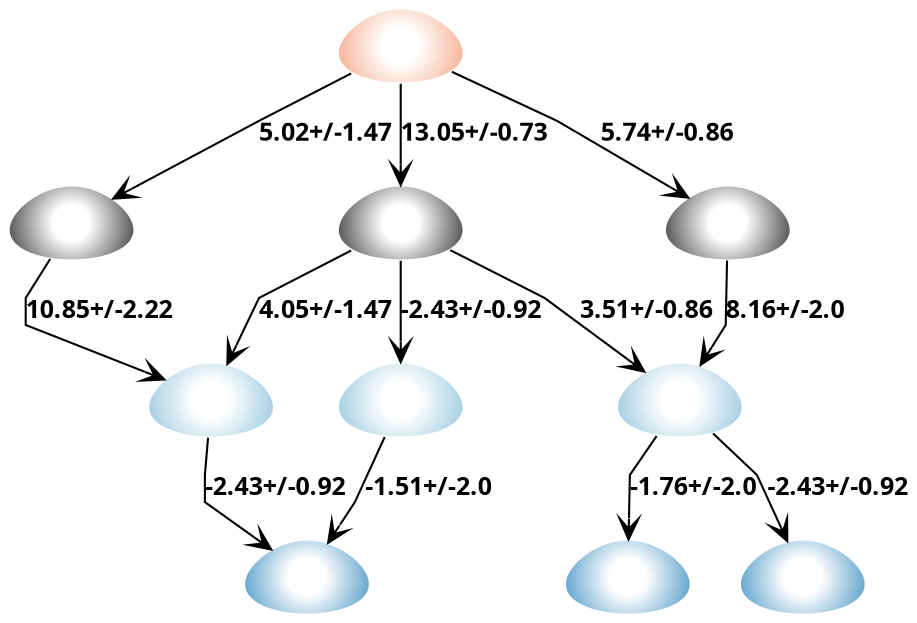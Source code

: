 strict digraph G {
	graph [bb="0,0,484.74,291",
		fontname="sans bold",
		splines=polyline
	];
	node [label="\N"];
	subgraph subgraph_0 {
		graph [label="Neutral charge",
			style=""
		];
		SM09_micro002		 [charge=0,
			color="#ffffff:#333333",
			fontcolor=black,
			fontname="sans bold",
			fontsize=12,
			height=0.5,
			image="Images\Microstates\SM09_micro002.svg",
			label="",
			labelloc=b,
			penwidth=1,
			pos="28.743,188",
			shape=egg,
			style=radial,
			width=0.79843];
		SM09_micro003		 [charge=0,
			color="#ffffff:#333333",
			fontcolor=black,
			fontname="sans bold",
			fontsize=12,
			height=0.5,
			image="Images\Microstates\SM09_micro003.svg",
			label="",
			labelloc=b,
			penwidth=1,
			pos="204.74,188",
			shape=egg,
			style=radial,
			width=0.79843];
		SM09_micro011		 [charge=0,
			color="#ffffff:#333333",
			fontcolor=black,
			fontname="sans bold",
			fontsize=12,
			height=0.5,
			image="Images\Microstates\SM09_micro011.svg",
			label="",
			labelloc=b,
			penwidth=1,
			pos="381.74,188",
			shape=egg,
			style=radial,
			width=0.79843];
	}
	subgraph subgraph_2 {
		graph [label="+2 charge",
			style=""
		];
		SM09_micro008		 [charge=2,
			color="#ffffff:#4393c3",
			fontcolor=black,
			fontname="sans bold",
			fontsize=12,
			height=0.5,
			image="Images\Microstates\SM09_micro008.svg",
			label="",
			labelloc=b,
			penwidth=1,
			pos="153.74,18",
			shape=egg,
			style=radial,
			width=0.79843];
		SM09_micro013		 [charge=2,
			color="#ffffff:#4393c3",
			fontcolor=black,
			fontname="sans bold",
			fontsize=12,
			height=0.5,
			image="Images\Microstates\SM09_micro013.svg",
			label="",
			labelloc=b,
			penwidth=1,
			pos="325.74,18",
			shape=egg,
			style=radial,
			width=0.79843];
		SM09_micro014		 [charge=2,
			color="#ffffff:#4393c3",
			fontcolor=black,
			fontname="sans bold",
			fontsize=12,
			height=0.5,
			image="Images\Microstates\SM09_micro014.svg",
			label="",
			labelloc=b,
			penwidth=1,
			pos="421.74,18",
			shape=egg,
			style=radial,
			width=0.79843];
	}
	subgraph subgraph_1 {
		graph [label="+1 charge",
			style=""
		];
		SM09_micro001		 [charge=1,
			color="#ffffff:#92c5de",
			fontcolor=black,
			fontname="sans bold",
			fontsize=12,
			height=0.5,
			image="Images\Microstates\SM09_micro001.svg",
			label="",
			labelloc=b,
			penwidth=1,
			pos="101.74,103",
			shape=egg,
			style=radial,
			width=0.79843];
		SM09_micro005		 [charge=1,
			color="#ffffff:#92c5de",
			fontcolor=black,
			fontname="sans bold",
			fontsize=12,
			height=0.5,
			image="Images\Microstates\SM09_micro005.svg",
			label="",
			labelloc=b,
			penwidth=1,
			pos="351.74,103",
			shape=egg,
			style=radial,
			width=0.79843];
		SM09_micro006		 [charge=1,
			color="#ffffff:#92c5de",
			fontcolor=black,
			fontname="sans bold",
			fontsize=12,
			height=0.5,
			image="Images\Microstates\SM09_micro006.svg",
			label="",
			labelloc=b,
			penwidth=1,
			pos="204.74,103",
			shape=egg,
			style=radial,
			width=0.79843];
	}
	subgraph "subgraph_-1" {
		graph [label="-1 charge",
			style=""
		];
		SM09_micro009		 [charge=-1,
			color="#ffffff:#f4a582",
			fontcolor=black,
			fontname="sans bold",
			fontsize=12,
			height=0.5,
			image="Images\Microstates\SM09_micro009.svg",
			label="",
			labelloc=b,
			penwidth=1,
			pos="204.74,273",
			shape=egg,
			style=radial,
			width=0.79843];
	}
	SM09_micro002 -> SM09_micro001	 [SEM=2.22,
		arrowhead=vee,
		fontname="sans bold",
		fontsize=12,
		label="10.85+/-2.22",
		lp="43.743,145.5",
		pKa=10.85,
		pos="e,79.279,111.94 16.657,170.73 9.8671,161.59 2.7434,152 2.7434,152 2.7434,152 2.7434,139 2.7434,139 2.7434,139 40.613,125.61 69.509,\
115.4",
		splines=polyline];
	SM09_micro003 -> SM09_micro001	 [SEM=1.47,
		arrowhead=vee,
		fontname="sans bold",
		fontsize=12,
		label="4.05+/-1.47",
		lp="163.24,145.5",
		pKa=4.05,
		pos="e,109.74,119.98 180.18,176.12 156.99,165.84 125.74,152 125.74,152 125.74,152 120.12,140.76 114.32,129.16",
		splines=polyline];
	SM09_micro003 -> SM09_micro005	 [SEM=0.86,
		arrowhead=vee,
		fontname="sans bold",
		fontsize=12,
		label="3.51+/-0.86",
		lp="340.24,145.5",
		pKa=3.51,
		pos="e,335.09,116.11 229.49,176.31 253.31,166.02 285.74,152 285.74,152 285.74,152 308.15,135.71 326.85,122.1",
		splines=polyline];
	SM09_micro003 -> SM09_micro006	 [SEM=0.92,
		arrowhead=vee,
		fontname="sans bold",
		fontsize=12,
		label="-2.43+/-0.92",
		lp="244.74,145.5",
		pKa=-2.43,
		pos="e,204.74,121.18 204.74,169.8 204.74,158.67 204.74,143.94 204.74,131.24",
		splines=polyline];
	SM09_micro011 -> SM09_micro005	 [SEM=2.0,
		arrowhead=vee,
		fontname="sans bold",
		fontsize=12,
		label="8.16+/-2.0",
		lp="417.24,145.5",
		pKa=8.16,
		pos="e,364.76,118.24 382.72,169.91 383.23,161.03 383.74,152 383.74,152 383.74,152 383.74,139 383.74,139 383.74,139 378.28,133.03 371.87,\
126.02",
		splines=polyline];
	SM09_micro001 -> SM09_micro008	 [SEM=0.92,
		arrowhead=vee,
		fontname="sans bold",
		fontsize=12,
		label="-2.43+/-0.92",
		lp="138.74,60.5",
		pKa=-2.43,
		pos="e,135.73,30.46 100.28,84.91 99.517,76.026 98.743,67 98.743,67 98.743,67 98.743,54 98.743,54 98.743,54 113.11,44.857 127.16,35.917",
		splines=polyline];
	SM09_micro005 -> SM09_micro013	 [SEM=2.0,
		arrowhead=vee,
		fontname="sans bold",
		fontsize=12,
		label="-1.76+/-2.0",
		lp="363.24,60.5",
		pKa=-1.76,
		pos="e,326.1,36.058 340.12,85.73 333.59,76.59 326.74,67 326.74,67 326.74,67 326.54,57.154 326.31,46.38",
		splines=polyline];
	SM09_micro005 -> SM09_micro014	 [SEM=0.92,
		arrowhead=vee,
		fontname="sans bold",
		fontsize=12,
		label="-2.43+/-0.92",
		lp="444.74,60.5",
		pKa=-2.43,
		pos="e,414.3,35.251 370.71,88.167 384.13,78.384 399.74,67 399.74,67 399.74,67 404.83,55.902 410.11,44.379",
		splines=polyline];
	SM09_micro006 -> SM09_micro008	 [SEM=2.0,
		arrowhead=vee,
		fontname="sans bold",
		fontsize=12,
		label="-1.51+/-2.0",
		lp="224.24,60.5",
		pKa=-1.51,
		pos="e,165.87,33.64 197.05,85.212 190.7,71.37 182.74,54 182.74,54 182.74,54 178.13,48.437 172.59,41.746",
		splines=polyline];
	SM09_micro009 -> SM09_micro002	 [SEM=1.47,
		arrowhead=vee,
		fontname="sans bold",
		fontsize=12,
		label="5.02+/-1.47",
		lp="163.24,230.5",
		pKa=5.02,
		pos="e,48.842,198.95 180.18,261.12 156.99,250.84 125.74,237 125.74,237 125.74,237 86.603,217.63 58.048,203.5",
		splines=polyline];
	SM09_micro009 -> SM09_micro003	 [SEM=0.73,
		arrowhead=vee,
		fontname="sans bold",
		fontsize=12,
		label="13.05+/-0.73",
		lp="245.74,230.5",
		pKa=13.05,
		pos="e,204.74,206.18 204.74,254.8 204.74,243.67 204.74,228.94 204.74,216.24",
		splines=polyline];
	SM09_micro009 -> SM09_micro011	 [SEM=0.86,
		arrowhead=vee,
		fontname="sans bold",
		fontsize=12,
		label="5.74+/-0.86",
		lp="352.24,230.5",
		pKa=5.74,
		pos="e,362,199.42 230.08,261.69 255.45,251.36 290.74,237 290.74,237 290.74,237 326.34,218.22 353.01,204.16",
		splines=polyline];
}

